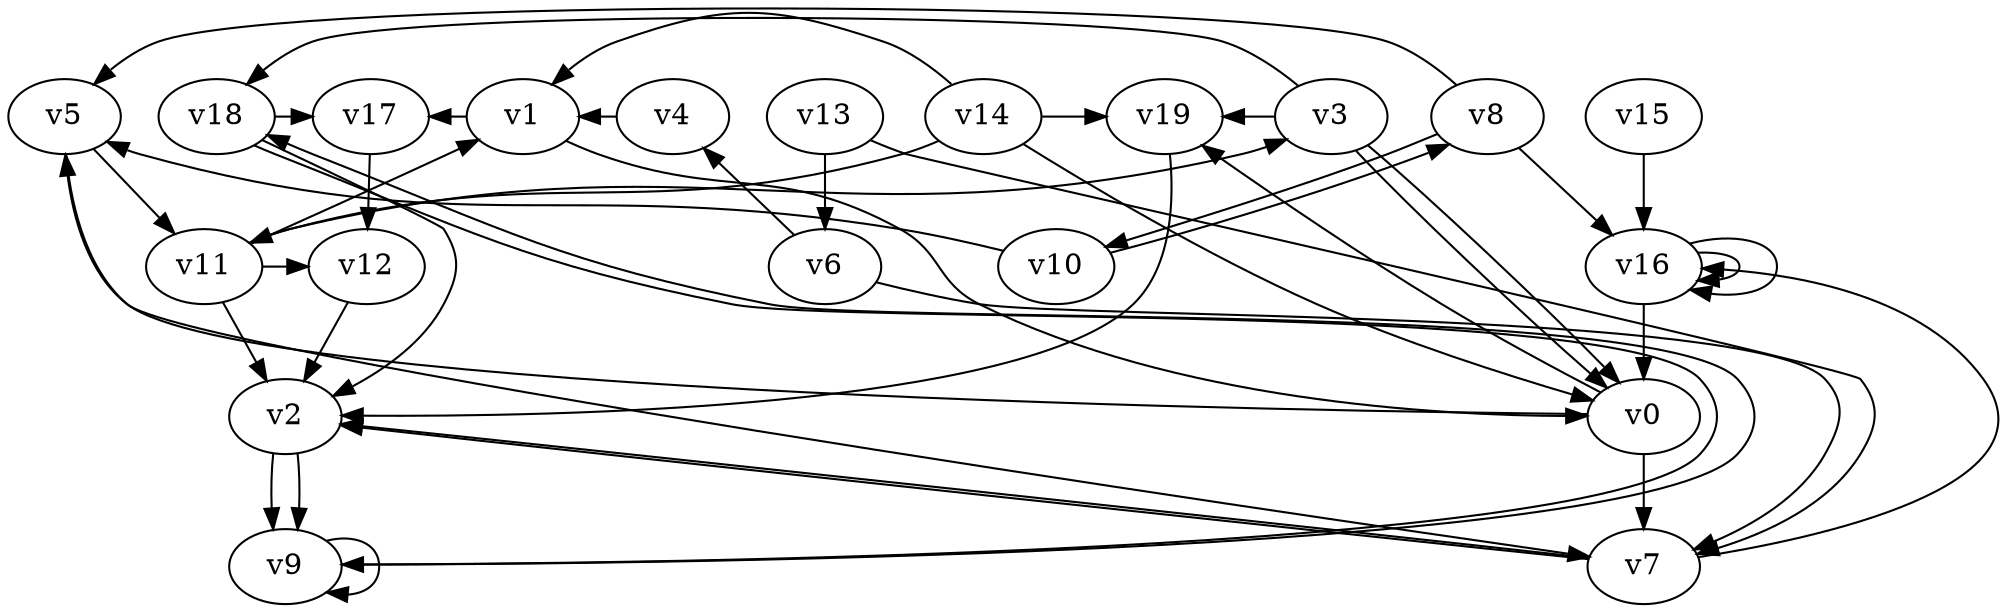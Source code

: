 // Benchmark game 24 - 20 vertices
digraph G {
    v0 [name="v0", player=0];
    v1 [name="v1", player=0];
    v2 [name="v2", player=0, target=1];
    v3 [name="v3", player=0];
    v4 [name="v4", player=1];
    v5 [name="v5", player=1];
    v6 [name="v6", player=0];
    v7 [name="v7", player=0, target=1];
    v8 [name="v8", player=1];
    v9 [name="v9", player=1];
    v10 [name="v10", player=0];
    v11 [name="v11", player=0];
    v12 [name="v12", player=0];
    v13 [name="v13", player=0];
    v14 [name="v14", player=0];
    v15 [name="v15", player=1];
    v16 [name="v16", player=1];
    v17 [name="v17", player=1];
    v18 [name="v18", player=1];
    v19 [name="v19", player=0];

    v0 -> v19 [constraint="time >= 5"];
    v1 -> v0 [constraint="time >= 11"];
    v2 -> v9;
    v3 -> v19 [constraint="time % 5 == 2"];
    v4 -> v1 [constraint="time >= 13"];
    v5 -> v7 [constraint="time == 3"];
    v6 -> v7 [constraint="time == 19"];
    v7 -> v2 [constraint="time % 2 == 1"];
    v8 -> v10;
    v9 -> v18 [constraint="time == 17"];
    v10 -> v5 [constraint="time >= 13"];
    v11 -> v2;
    v12 -> v2;
    v13 -> v6;
    v14 -> v1 [constraint="time <= 17"];
    v15 -> v16;
    v16 -> v16 [constraint="time >= 7"];
    v17 -> v12;
    v18 -> v17 [constraint="time % 3 == 1"];
    v19 -> v2 [constraint="time == 16"];
    v6 -> v4 [constraint="time % 5 == 4"];
    v2 -> v9 [constraint="time % 3 == 0"];
    v7 -> v2 [constraint="time <= 8"];
    v14 -> v19 [constraint="time % 4 == 1"];
    v3 -> v0 [constraint="time >= 12"];
    v0 -> v5 [constraint="time == 11"];
    v16 -> v16 [constraint="time >= 12"];
    v8 -> v5 [constraint="time == 8"];
    v3 -> v0 [constraint="time == 13"];
    v8 -> v16;
    v18 -> v2 [constraint="time == 16"];
    v11 -> v1 [constraint="time == 18"];
    v5 -> v11;
    v3 -> v18 [constraint="time % 2 == 0"];
    v16 -> v0;
    v0 -> v7;
    v11 -> v12 [constraint="time <= 10"];
    v1 -> v17 [constraint="time >= 12"];
    v13 -> v7 [constraint="time == 13"];
    v10 -> v8 [constraint="time >= 10"];
    v11 -> v3 [constraint="time % 2 == 0"];
    v7 -> v16 [constraint="(time >= 2) && (time <= 22)"];
    v9 -> v9 [constraint="time == 17"];
    v14 -> v0 [constraint="time == 9"];
    v18 -> v9 [constraint="time >= 4"];
    v14 -> v11 [constraint="time % 5 == 1"];
}
